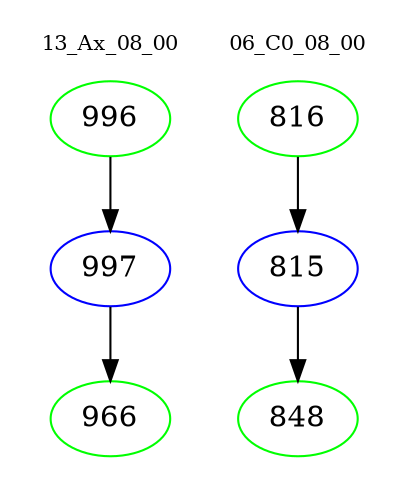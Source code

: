 digraph{
subgraph cluster_0 {
color = white
label = "13_Ax_08_00";
fontsize=10;
T0_996 [label="996", color="green"]
T0_996 -> T0_997 [color="black"]
T0_997 [label="997", color="blue"]
T0_997 -> T0_966 [color="black"]
T0_966 [label="966", color="green"]
}
subgraph cluster_1 {
color = white
label = "06_C0_08_00";
fontsize=10;
T1_816 [label="816", color="green"]
T1_816 -> T1_815 [color="black"]
T1_815 [label="815", color="blue"]
T1_815 -> T1_848 [color="black"]
T1_848 [label="848", color="green"]
}
}
